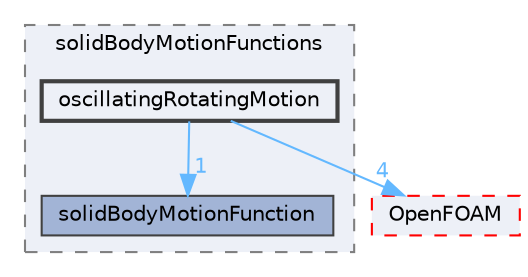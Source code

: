 digraph "src/dynamicMesh/motionSolvers/displacement/solidBody/solidBodyMotionFunctions/oscillatingRotatingMotion"
{
 // LATEX_PDF_SIZE
  bgcolor="transparent";
  edge [fontname=Helvetica,fontsize=10,labelfontname=Helvetica,labelfontsize=10];
  node [fontname=Helvetica,fontsize=10,shape=box,height=0.2,width=0.4];
  compound=true
  subgraph clusterdir_17918cf578b0e3a881db7ca0eb350e2a {
    graph [ bgcolor="#edf0f7", pencolor="grey50", label="solidBodyMotionFunctions", fontname=Helvetica,fontsize=10 style="filled,dashed", URL="dir_17918cf578b0e3a881db7ca0eb350e2a.html",tooltip=""]
  dir_70d60a22e37084e58575aa2cdaed0808 [label="solidBodyMotionFunction", fillcolor="#a2b4d6", color="grey25", style="filled", URL="dir_70d60a22e37084e58575aa2cdaed0808.html",tooltip=""];
  dir_19bc3985ba3ba4070ad11ccb8fe9fcd8 [label="oscillatingRotatingMotion", fillcolor="#edf0f7", color="grey25", style="filled,bold", URL="dir_19bc3985ba3ba4070ad11ccb8fe9fcd8.html",tooltip=""];
  }
  dir_c5473ff19b20e6ec4dfe5c310b3778a8 [label="OpenFOAM", fillcolor="#edf0f7", color="red", style="filled,dashed", URL="dir_c5473ff19b20e6ec4dfe5c310b3778a8.html",tooltip=""];
  dir_19bc3985ba3ba4070ad11ccb8fe9fcd8->dir_70d60a22e37084e58575aa2cdaed0808 [headlabel="1", labeldistance=1.5 headhref="dir_002723_003624.html" href="dir_002723_003624.html" color="steelblue1" fontcolor="steelblue1"];
  dir_19bc3985ba3ba4070ad11ccb8fe9fcd8->dir_c5473ff19b20e6ec4dfe5c310b3778a8 [headlabel="4", labeldistance=1.5 headhref="dir_002723_002695.html" href="dir_002723_002695.html" color="steelblue1" fontcolor="steelblue1"];
}
